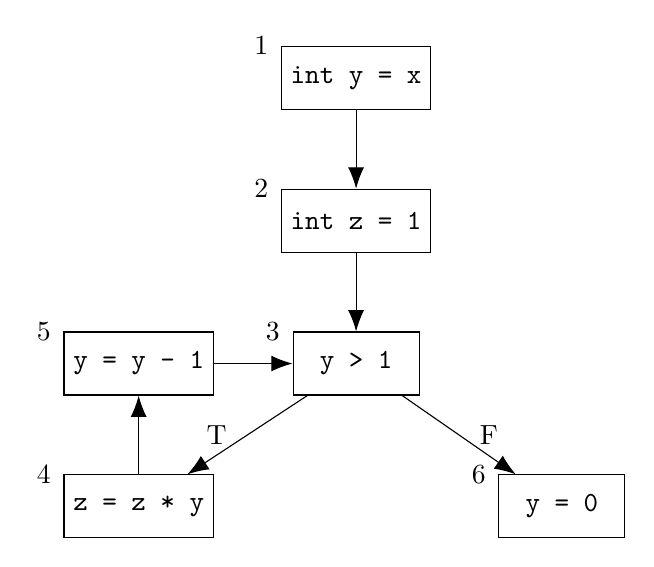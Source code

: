 \tikzstyle{ptr} = [-{Latex[length=2.7mm]}]%

\tikzstyle{block} = [
    draw,
    align=center,
    rectangle,
    minimum height=0.8cm,
    minimum width=1.6cm
]%

\begin{tikzpicture}

    \node[block] (1) {\ttfamily int y = x};
    \node[block] (2) [below       = of 1] {\ttfamily int z = 1};
    \node[block] (3) [below       = of 2] {\ttfamily y > 1};
    \node[block] (4) [below left  = of 3] {\ttfamily z = z * y};
    \node[block] (5) [above       = of 4] {\ttfamily y = y - 1};
    \node[block] (6) [below right = of 3] {\ttfamily y = 0};

    \path[ptr] (1) edge (2)
               (2) edge (3)
               (3) edge node[left = 4pt]  {T} (4)
               (3) edge node[right = 4pt] {F} (6)
               (4) edge (5)
               (5) edge (3);

    \foreach \x in {1,...,6}
        \node at ($(\x.north west)-(0.25,0)$) {\x};

\end{tikzpicture}
